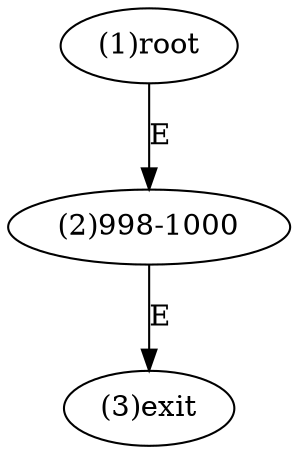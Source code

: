 digraph "" { 
1[ label="(1)root"];
2[ label="(2)998-1000"];
3[ label="(3)exit"];
1->2[ label="E"];
2->3[ label="E"];
}